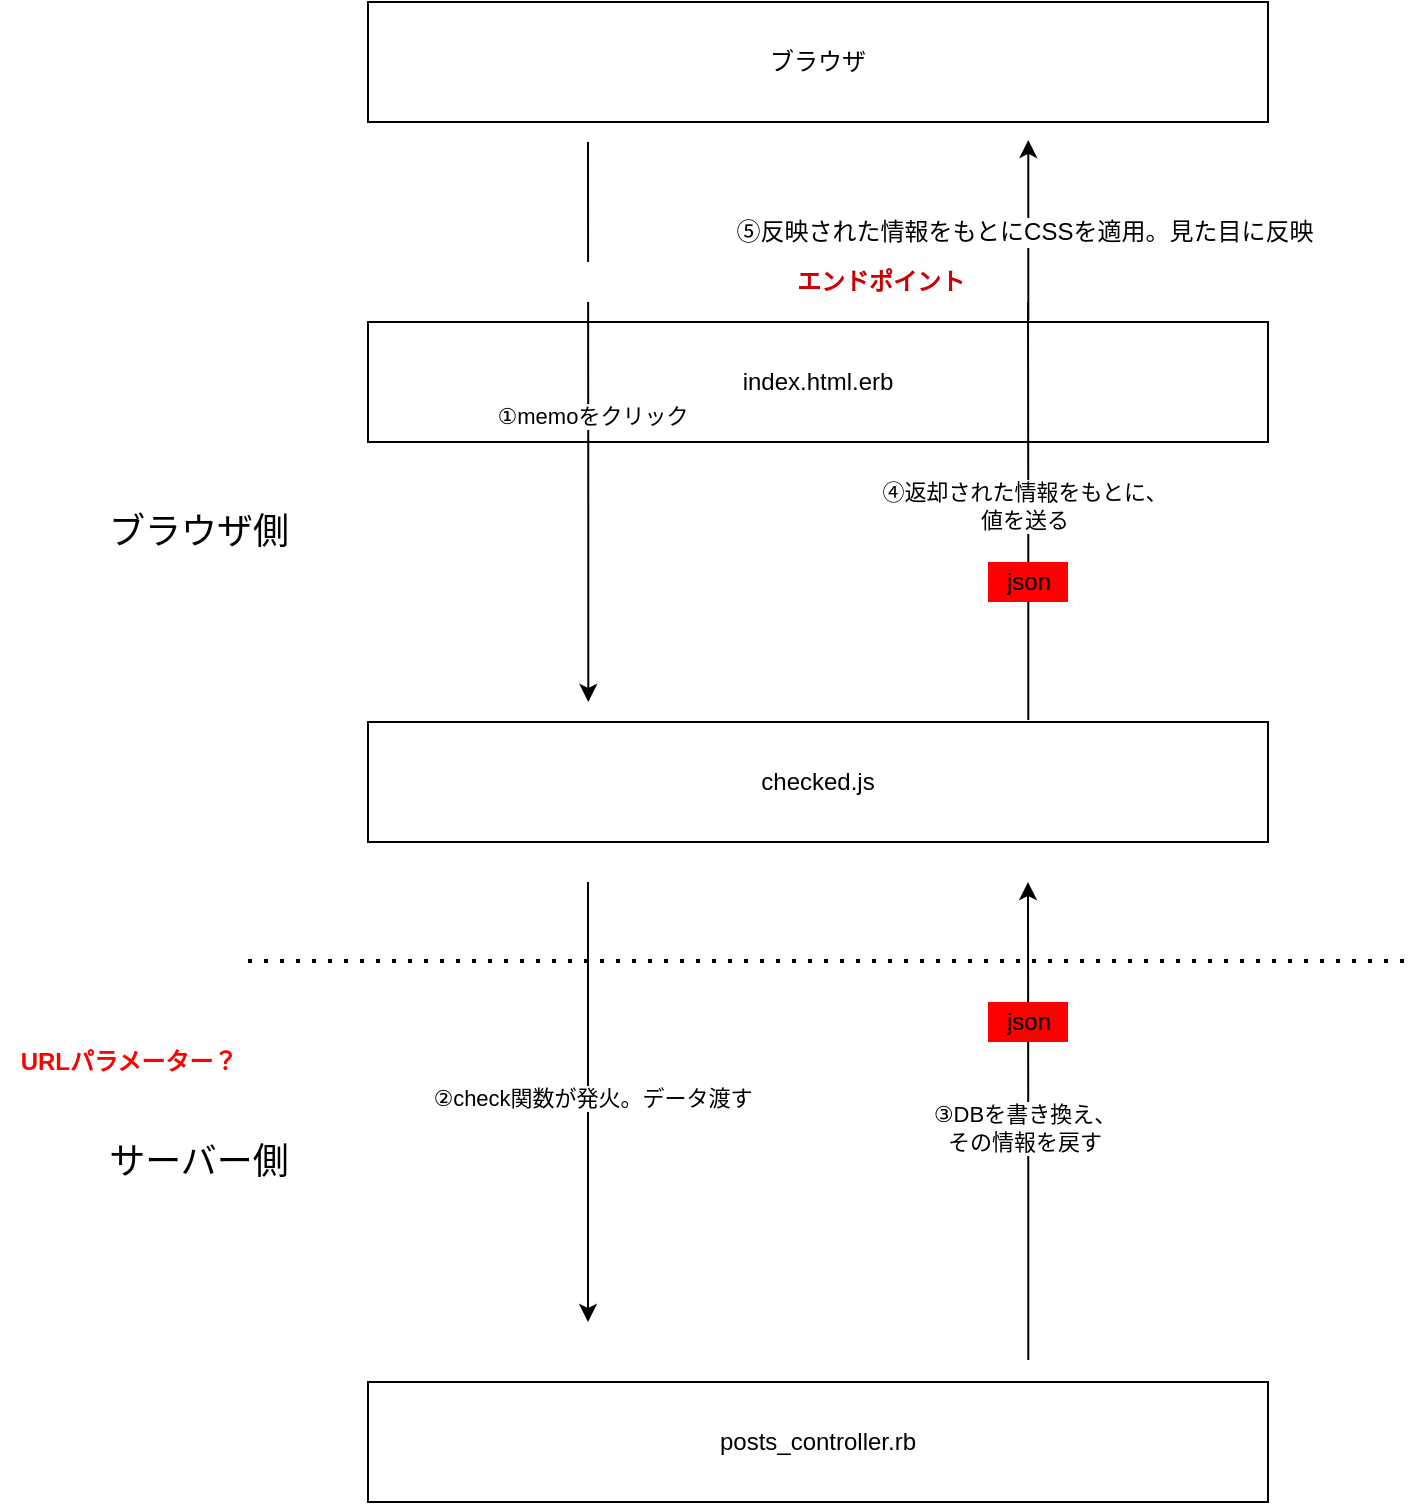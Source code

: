 <mxfile version="13.6.5">
    <diagram id="JsZ0aYYltellTi9A_evV" name="ページ1">
        <mxGraphModel dx="1697" dy="1984" grid="1" gridSize="10" guides="1" tooltips="1" connect="1" arrows="1" fold="1" page="1" pageScale="1" pageWidth="827" pageHeight="1169" math="0" shadow="0">
            <root>
                <mxCell id="0"/>
                <mxCell id="1" parent="0"/>
                <mxCell id="6" value="index.html.erb" style="rounded=0;whiteSpace=wrap;html=1;" parent="1" vertex="1">
                    <mxGeometry x="40" y="80" width="450" height="60" as="geometry"/>
                </mxCell>
                <mxCell id="7" value="checked.js" style="rounded=0;whiteSpace=wrap;html=1;" parent="1" vertex="1">
                    <mxGeometry x="40" y="280" width="450" height="60" as="geometry"/>
                </mxCell>
                <mxCell id="8" value="posts_controller.rb" style="rounded=0;whiteSpace=wrap;html=1;" parent="1" vertex="1">
                    <mxGeometry x="40" y="610" width="450" height="60" as="geometry"/>
                </mxCell>
                <mxCell id="9" value="" style="endArrow=classic;html=1;" parent="1" edge="1">
                    <mxGeometry width="50" height="50" relative="1" as="geometry">
                        <mxPoint x="150" y="-10" as="sourcePoint"/>
                        <mxPoint x="150.15" y="270" as="targetPoint"/>
                        <Array as="points">
                            <mxPoint x="150.15" y="180"/>
                        </Array>
                    </mxGeometry>
                </mxCell>
                <mxCell id="10" value="①memoをクリック" style="edgeLabel;html=1;align=center;verticalAlign=middle;resizable=0;points=[];" parent="9" vertex="1" connectable="0">
                    <mxGeometry x="-0.023" y="2" relative="1" as="geometry">
                        <mxPoint as="offset"/>
                    </mxGeometry>
                </mxCell>
                <mxCell id="13" value="" style="endArrow=classic;html=1;" parent="1" edge="1">
                    <mxGeometry width="50" height="50" relative="1" as="geometry">
                        <mxPoint x="150" y="360" as="sourcePoint"/>
                        <mxPoint x="150" y="580" as="targetPoint"/>
                        <Array as="points"/>
                    </mxGeometry>
                </mxCell>
                <mxCell id="14" value="②check関数が発火。データ渡す" style="edgeLabel;html=1;align=center;verticalAlign=middle;resizable=0;points=[];" parent="13" vertex="1" connectable="0">
                    <mxGeometry x="-0.023" y="2" relative="1" as="geometry">
                        <mxPoint as="offset"/>
                    </mxGeometry>
                </mxCell>
                <mxCell id="16" value="" style="endArrow=classic;html=1;exitX=0.033;exitY=1.017;exitDx=0;exitDy=0;exitPerimeter=0;" parent="1" edge="1">
                    <mxGeometry width="50" height="50" relative="1" as="geometry">
                        <mxPoint x="370.15" y="598.98" as="sourcePoint"/>
                        <mxPoint x="370" y="360" as="targetPoint"/>
                        <Array as="points">
                            <mxPoint x="370.15" y="508.98"/>
                        </Array>
                    </mxGeometry>
                </mxCell>
                <mxCell id="17" value="③DBを書き換え、&lt;br&gt;その情報を戻す" style="edgeLabel;html=1;align=center;verticalAlign=middle;resizable=0;points=[];" parent="16" vertex="1" connectable="0">
                    <mxGeometry x="-0.023" y="2" relative="1" as="geometry">
                        <mxPoint as="offset"/>
                    </mxGeometry>
                </mxCell>
                <mxCell id="18" value="" style="endArrow=classic;html=1;exitX=0.033;exitY=1.017;exitDx=0;exitDy=0;exitPerimeter=0;" parent="1" edge="1">
                    <mxGeometry width="50" height="50" relative="1" as="geometry">
                        <mxPoint x="370.15" y="278.98" as="sourcePoint"/>
                        <mxPoint x="370" y="60" as="targetPoint"/>
                        <Array as="points">
                            <mxPoint x="370.15" y="188.98"/>
                        </Array>
                    </mxGeometry>
                </mxCell>
                <mxCell id="19" value="④返却された情報をもとに、&lt;br&gt;値を送る" style="edgeLabel;html=1;align=center;verticalAlign=middle;resizable=0;points=[];" parent="18" vertex="1" connectable="0">
                    <mxGeometry x="-0.023" y="2" relative="1" as="geometry">
                        <mxPoint as="offset"/>
                    </mxGeometry>
                </mxCell>
                <mxCell id="22" value="サーバー側" style="text;html=1;align=center;verticalAlign=middle;resizable=0;points=[];autosize=1;fontSize=18;" parent="1" vertex="1">
                    <mxGeometry x="-95" y="485" width="100" height="30" as="geometry"/>
                </mxCell>
                <mxCell id="23" value="URLパラメーター？" style="text;html=1;align=center;verticalAlign=middle;resizable=0;points=[];autosize=1;fontStyle=1;shadow=1;fontColor=#FF0000;" parent="1" vertex="1">
                    <mxGeometry x="-140" y="440" width="120" height="20" as="geometry"/>
                </mxCell>
                <mxCell id="24" value="　　　　　　エンドポイント　　　　　　" style="text;html=1;align=center;verticalAlign=middle;resizable=0;points=[];autosize=1;fontColor=#CC0000;fontStyle=1;fillColor=#FFFFFF;" parent="1" vertex="1">
                    <mxGeometry x="140" y="50" width="240" height="20" as="geometry"/>
                </mxCell>
                <mxCell id="26" value="ブラウザ" style="rounded=0;whiteSpace=wrap;html=1;" parent="1" vertex="1">
                    <mxGeometry x="40" y="-80" width="450" height="60" as="geometry"/>
                </mxCell>
                <mxCell id="27" value="" style="endArrow=classic;html=1;exitX=0.033;exitY=1.017;exitDx=0;exitDy=0;exitPerimeter=0;" parent="1" edge="1">
                    <mxGeometry width="50" height="50" relative="1" as="geometry">
                        <mxPoint x="370.15" y="78.98" as="sourcePoint"/>
                        <mxPoint x="370" y="-11" as="targetPoint"/>
                        <Array as="points">
                            <mxPoint x="370.15" y="-11.02"/>
                        </Array>
                    </mxGeometry>
                </mxCell>
                <mxCell id="28" value="&lt;span style=&quot;font-size: 12px&quot;&gt;⑤反映された情報をもとにCSSを適用。見た目に反映&lt;/span&gt;" style="edgeLabel;html=1;align=center;verticalAlign=middle;resizable=0;points=[];" parent="27" vertex="1" connectable="0">
                    <mxGeometry x="-0.023" y="2" relative="1" as="geometry">
                        <mxPoint as="offset"/>
                    </mxGeometry>
                </mxCell>
                <mxCell id="31" value="" style="endArrow=none;dashed=1;html=1;dashPattern=1 3;strokeWidth=2;fontColor=#FF0000;" parent="1" edge="1">
                    <mxGeometry width="50" height="50" relative="1" as="geometry">
                        <mxPoint x="-20" y="399.5" as="sourcePoint"/>
                        <mxPoint x="560" y="399.5" as="targetPoint"/>
                    </mxGeometry>
                </mxCell>
                <mxCell id="32" value="ブラウザ側" style="text;html=1;align=center;verticalAlign=middle;resizable=0;points=[];autosize=1;fontSize=18;" parent="1" vertex="1">
                    <mxGeometry x="-100" y="170" width="110" height="30" as="geometry"/>
                </mxCell>
                <mxCell id="33" value="json" style="text;html=1;align=center;verticalAlign=middle;resizable=0;points=[];autosize=1;fillColor=#FF0000;" parent="1" vertex="1">
                    <mxGeometry x="350" y="420" width="40" height="20" as="geometry"/>
                </mxCell>
                <mxCell id="34" value="json" style="text;html=1;align=center;verticalAlign=middle;resizable=0;points=[];autosize=1;fillColor=#FF0000;" parent="1" vertex="1">
                    <mxGeometry x="350" y="200" width="40" height="20" as="geometry"/>
                </mxCell>
            </root>
        </mxGraphModel>
    </diagram>
</mxfile>